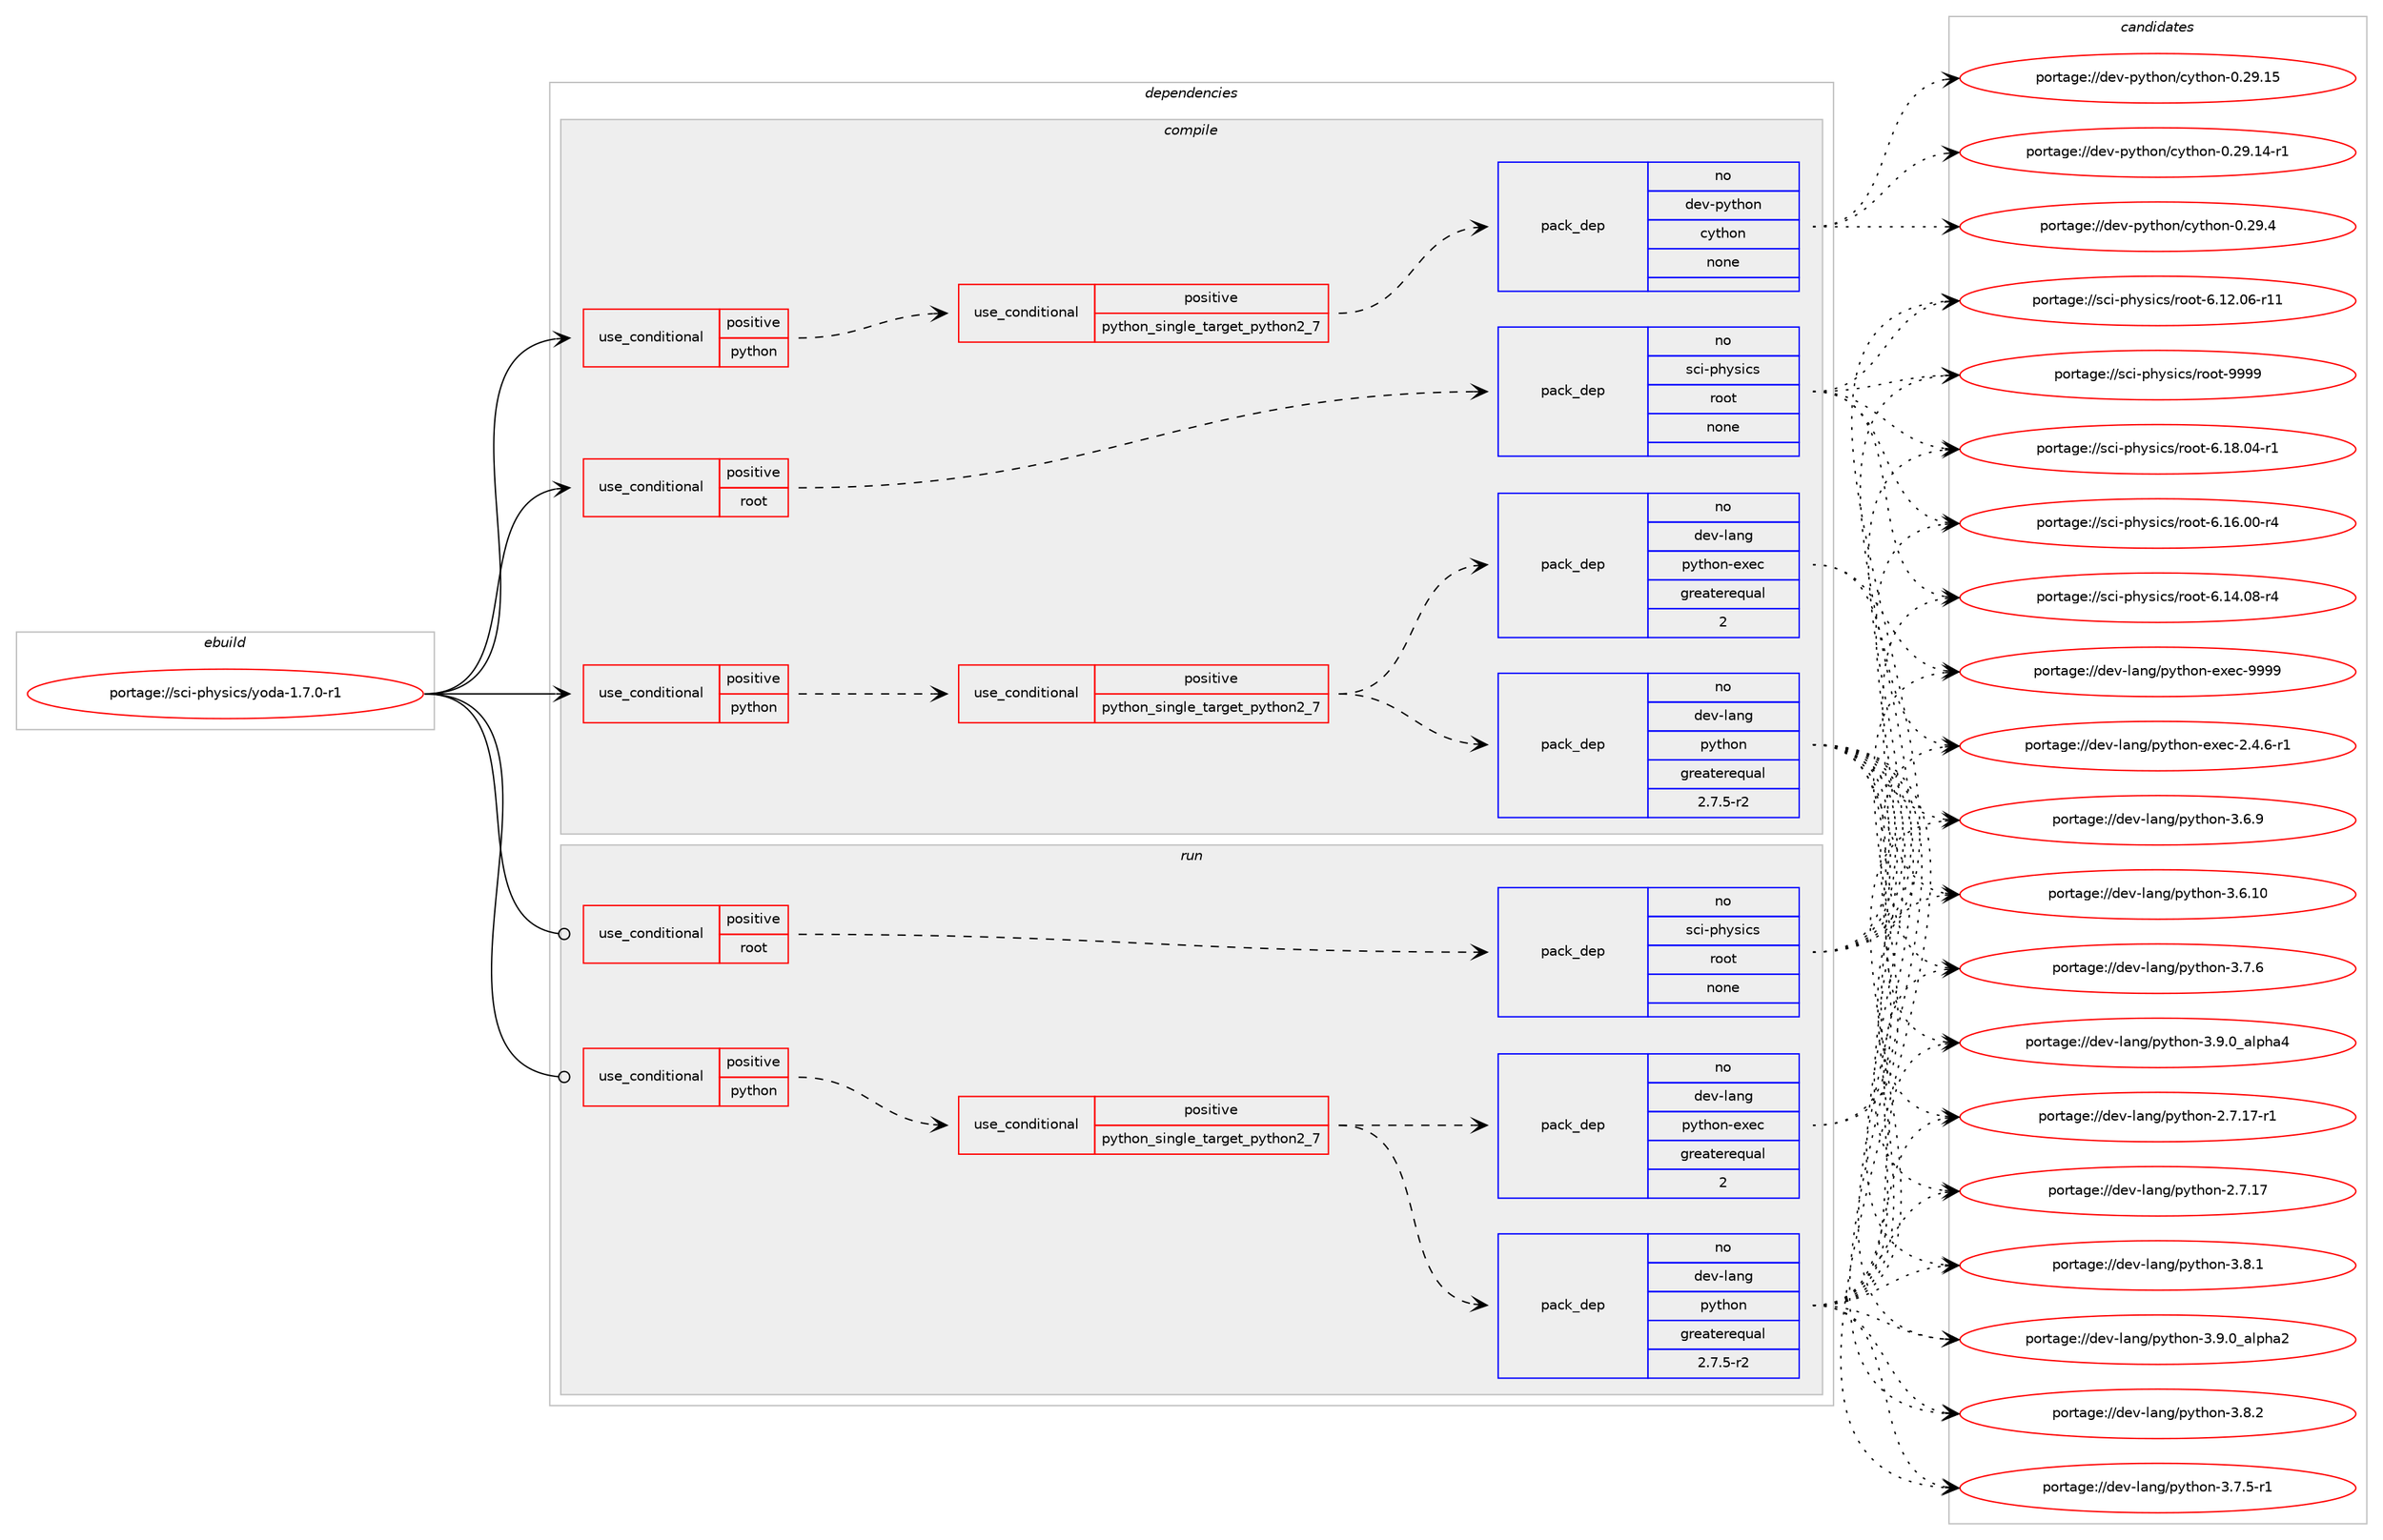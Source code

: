 digraph prolog {

# *************
# Graph options
# *************

newrank=true;
concentrate=true;
compound=true;
graph [rankdir=LR,fontname=Helvetica,fontsize=10,ranksep=1.5];#, ranksep=2.5, nodesep=0.2];
edge  [arrowhead=vee];
node  [fontname=Helvetica,fontsize=10];

# **********
# The ebuild
# **********

subgraph cluster_leftcol {
color=gray;
rank=same;
label=<<i>ebuild</i>>;
id [label="portage://sci-physics/yoda-1.7.0-r1", color=red, width=4, href="../sci-physics/yoda-1.7.0-r1.svg"];
}

# ****************
# The dependencies
# ****************

subgraph cluster_midcol {
color=gray;
label=<<i>dependencies</i>>;
subgraph cluster_compile {
fillcolor="#eeeeee";
style=filled;
label=<<i>compile</i>>;
subgraph cond9179 {
dependency44760 [label=<<TABLE BORDER="0" CELLBORDER="1" CELLSPACING="0" CELLPADDING="4"><TR><TD ROWSPAN="3" CELLPADDING="10">use_conditional</TD></TR><TR><TD>positive</TD></TR><TR><TD>python</TD></TR></TABLE>>, shape=none, color=red];
subgraph cond9180 {
dependency44761 [label=<<TABLE BORDER="0" CELLBORDER="1" CELLSPACING="0" CELLPADDING="4"><TR><TD ROWSPAN="3" CELLPADDING="10">use_conditional</TD></TR><TR><TD>positive</TD></TR><TR><TD>python_single_target_python2_7</TD></TR></TABLE>>, shape=none, color=red];
subgraph pack34593 {
dependency44762 [label=<<TABLE BORDER="0" CELLBORDER="1" CELLSPACING="0" CELLPADDING="4" WIDTH="220"><TR><TD ROWSPAN="6" CELLPADDING="30">pack_dep</TD></TR><TR><TD WIDTH="110">no</TD></TR><TR><TD>dev-lang</TD></TR><TR><TD>python</TD></TR><TR><TD>greaterequal</TD></TR><TR><TD>2.7.5-r2</TD></TR></TABLE>>, shape=none, color=blue];
}
dependency44761:e -> dependency44762:w [weight=20,style="dashed",arrowhead="vee"];
subgraph pack34594 {
dependency44763 [label=<<TABLE BORDER="0" CELLBORDER="1" CELLSPACING="0" CELLPADDING="4" WIDTH="220"><TR><TD ROWSPAN="6" CELLPADDING="30">pack_dep</TD></TR><TR><TD WIDTH="110">no</TD></TR><TR><TD>dev-lang</TD></TR><TR><TD>python-exec</TD></TR><TR><TD>greaterequal</TD></TR><TR><TD>2</TD></TR></TABLE>>, shape=none, color=blue];
}
dependency44761:e -> dependency44763:w [weight=20,style="dashed",arrowhead="vee"];
}
dependency44760:e -> dependency44761:w [weight=20,style="dashed",arrowhead="vee"];
}
id:e -> dependency44760:w [weight=20,style="solid",arrowhead="vee"];
subgraph cond9181 {
dependency44764 [label=<<TABLE BORDER="0" CELLBORDER="1" CELLSPACING="0" CELLPADDING="4"><TR><TD ROWSPAN="3" CELLPADDING="10">use_conditional</TD></TR><TR><TD>positive</TD></TR><TR><TD>python</TD></TR></TABLE>>, shape=none, color=red];
subgraph cond9182 {
dependency44765 [label=<<TABLE BORDER="0" CELLBORDER="1" CELLSPACING="0" CELLPADDING="4"><TR><TD ROWSPAN="3" CELLPADDING="10">use_conditional</TD></TR><TR><TD>positive</TD></TR><TR><TD>python_single_target_python2_7</TD></TR></TABLE>>, shape=none, color=red];
subgraph pack34595 {
dependency44766 [label=<<TABLE BORDER="0" CELLBORDER="1" CELLSPACING="0" CELLPADDING="4" WIDTH="220"><TR><TD ROWSPAN="6" CELLPADDING="30">pack_dep</TD></TR><TR><TD WIDTH="110">no</TD></TR><TR><TD>dev-python</TD></TR><TR><TD>cython</TD></TR><TR><TD>none</TD></TR><TR><TD></TD></TR></TABLE>>, shape=none, color=blue];
}
dependency44765:e -> dependency44766:w [weight=20,style="dashed",arrowhead="vee"];
}
dependency44764:e -> dependency44765:w [weight=20,style="dashed",arrowhead="vee"];
}
id:e -> dependency44764:w [weight=20,style="solid",arrowhead="vee"];
subgraph cond9183 {
dependency44767 [label=<<TABLE BORDER="0" CELLBORDER="1" CELLSPACING="0" CELLPADDING="4"><TR><TD ROWSPAN="3" CELLPADDING="10">use_conditional</TD></TR><TR><TD>positive</TD></TR><TR><TD>root</TD></TR></TABLE>>, shape=none, color=red];
subgraph pack34596 {
dependency44768 [label=<<TABLE BORDER="0" CELLBORDER="1" CELLSPACING="0" CELLPADDING="4" WIDTH="220"><TR><TD ROWSPAN="6" CELLPADDING="30">pack_dep</TD></TR><TR><TD WIDTH="110">no</TD></TR><TR><TD>sci-physics</TD></TR><TR><TD>root</TD></TR><TR><TD>none</TD></TR><TR><TD></TD></TR></TABLE>>, shape=none, color=blue];
}
dependency44767:e -> dependency44768:w [weight=20,style="dashed",arrowhead="vee"];
}
id:e -> dependency44767:w [weight=20,style="solid",arrowhead="vee"];
}
subgraph cluster_compileandrun {
fillcolor="#eeeeee";
style=filled;
label=<<i>compile and run</i>>;
}
subgraph cluster_run {
fillcolor="#eeeeee";
style=filled;
label=<<i>run</i>>;
subgraph cond9184 {
dependency44769 [label=<<TABLE BORDER="0" CELLBORDER="1" CELLSPACING="0" CELLPADDING="4"><TR><TD ROWSPAN="3" CELLPADDING="10">use_conditional</TD></TR><TR><TD>positive</TD></TR><TR><TD>python</TD></TR></TABLE>>, shape=none, color=red];
subgraph cond9185 {
dependency44770 [label=<<TABLE BORDER="0" CELLBORDER="1" CELLSPACING="0" CELLPADDING="4"><TR><TD ROWSPAN="3" CELLPADDING="10">use_conditional</TD></TR><TR><TD>positive</TD></TR><TR><TD>python_single_target_python2_7</TD></TR></TABLE>>, shape=none, color=red];
subgraph pack34597 {
dependency44771 [label=<<TABLE BORDER="0" CELLBORDER="1" CELLSPACING="0" CELLPADDING="4" WIDTH="220"><TR><TD ROWSPAN="6" CELLPADDING="30">pack_dep</TD></TR><TR><TD WIDTH="110">no</TD></TR><TR><TD>dev-lang</TD></TR><TR><TD>python</TD></TR><TR><TD>greaterequal</TD></TR><TR><TD>2.7.5-r2</TD></TR></TABLE>>, shape=none, color=blue];
}
dependency44770:e -> dependency44771:w [weight=20,style="dashed",arrowhead="vee"];
subgraph pack34598 {
dependency44772 [label=<<TABLE BORDER="0" CELLBORDER="1" CELLSPACING="0" CELLPADDING="4" WIDTH="220"><TR><TD ROWSPAN="6" CELLPADDING="30">pack_dep</TD></TR><TR><TD WIDTH="110">no</TD></TR><TR><TD>dev-lang</TD></TR><TR><TD>python-exec</TD></TR><TR><TD>greaterequal</TD></TR><TR><TD>2</TD></TR></TABLE>>, shape=none, color=blue];
}
dependency44770:e -> dependency44772:w [weight=20,style="dashed",arrowhead="vee"];
}
dependency44769:e -> dependency44770:w [weight=20,style="dashed",arrowhead="vee"];
}
id:e -> dependency44769:w [weight=20,style="solid",arrowhead="odot"];
subgraph cond9186 {
dependency44773 [label=<<TABLE BORDER="0" CELLBORDER="1" CELLSPACING="0" CELLPADDING="4"><TR><TD ROWSPAN="3" CELLPADDING="10">use_conditional</TD></TR><TR><TD>positive</TD></TR><TR><TD>root</TD></TR></TABLE>>, shape=none, color=red];
subgraph pack34599 {
dependency44774 [label=<<TABLE BORDER="0" CELLBORDER="1" CELLSPACING="0" CELLPADDING="4" WIDTH="220"><TR><TD ROWSPAN="6" CELLPADDING="30">pack_dep</TD></TR><TR><TD WIDTH="110">no</TD></TR><TR><TD>sci-physics</TD></TR><TR><TD>root</TD></TR><TR><TD>none</TD></TR><TR><TD></TD></TR></TABLE>>, shape=none, color=blue];
}
dependency44773:e -> dependency44774:w [weight=20,style="dashed",arrowhead="vee"];
}
id:e -> dependency44773:w [weight=20,style="solid",arrowhead="odot"];
}
}

# **************
# The candidates
# **************

subgraph cluster_choices {
rank=same;
color=gray;
label=<<i>candidates</i>>;

subgraph choice34593 {
color=black;
nodesep=1;
choice10010111845108971101034711212111610411111045514657464895971081121049752 [label="portage://dev-lang/python-3.9.0_alpha4", color=red, width=4,href="../dev-lang/python-3.9.0_alpha4.svg"];
choice10010111845108971101034711212111610411111045514657464895971081121049750 [label="portage://dev-lang/python-3.9.0_alpha2", color=red, width=4,href="../dev-lang/python-3.9.0_alpha2.svg"];
choice100101118451089711010347112121116104111110455146564650 [label="portage://dev-lang/python-3.8.2", color=red, width=4,href="../dev-lang/python-3.8.2.svg"];
choice100101118451089711010347112121116104111110455146564649 [label="portage://dev-lang/python-3.8.1", color=red, width=4,href="../dev-lang/python-3.8.1.svg"];
choice100101118451089711010347112121116104111110455146554654 [label="portage://dev-lang/python-3.7.6", color=red, width=4,href="../dev-lang/python-3.7.6.svg"];
choice1001011184510897110103471121211161041111104551465546534511449 [label="portage://dev-lang/python-3.7.5-r1", color=red, width=4,href="../dev-lang/python-3.7.5-r1.svg"];
choice100101118451089711010347112121116104111110455146544657 [label="portage://dev-lang/python-3.6.9", color=red, width=4,href="../dev-lang/python-3.6.9.svg"];
choice10010111845108971101034711212111610411111045514654464948 [label="portage://dev-lang/python-3.6.10", color=red, width=4,href="../dev-lang/python-3.6.10.svg"];
choice100101118451089711010347112121116104111110455046554649554511449 [label="portage://dev-lang/python-2.7.17-r1", color=red, width=4,href="../dev-lang/python-2.7.17-r1.svg"];
choice10010111845108971101034711212111610411111045504655464955 [label="portage://dev-lang/python-2.7.17", color=red, width=4,href="../dev-lang/python-2.7.17.svg"];
dependency44762:e -> choice10010111845108971101034711212111610411111045514657464895971081121049752:w [style=dotted,weight="100"];
dependency44762:e -> choice10010111845108971101034711212111610411111045514657464895971081121049750:w [style=dotted,weight="100"];
dependency44762:e -> choice100101118451089711010347112121116104111110455146564650:w [style=dotted,weight="100"];
dependency44762:e -> choice100101118451089711010347112121116104111110455146564649:w [style=dotted,weight="100"];
dependency44762:e -> choice100101118451089711010347112121116104111110455146554654:w [style=dotted,weight="100"];
dependency44762:e -> choice1001011184510897110103471121211161041111104551465546534511449:w [style=dotted,weight="100"];
dependency44762:e -> choice100101118451089711010347112121116104111110455146544657:w [style=dotted,weight="100"];
dependency44762:e -> choice10010111845108971101034711212111610411111045514654464948:w [style=dotted,weight="100"];
dependency44762:e -> choice100101118451089711010347112121116104111110455046554649554511449:w [style=dotted,weight="100"];
dependency44762:e -> choice10010111845108971101034711212111610411111045504655464955:w [style=dotted,weight="100"];
}
subgraph choice34594 {
color=black;
nodesep=1;
choice10010111845108971101034711212111610411111045101120101994557575757 [label="portage://dev-lang/python-exec-9999", color=red, width=4,href="../dev-lang/python-exec-9999.svg"];
choice10010111845108971101034711212111610411111045101120101994550465246544511449 [label="portage://dev-lang/python-exec-2.4.6-r1", color=red, width=4,href="../dev-lang/python-exec-2.4.6-r1.svg"];
dependency44763:e -> choice10010111845108971101034711212111610411111045101120101994557575757:w [style=dotted,weight="100"];
dependency44763:e -> choice10010111845108971101034711212111610411111045101120101994550465246544511449:w [style=dotted,weight="100"];
}
subgraph choice34595 {
color=black;
nodesep=1;
choice10010111845112121116104111110479912111610411111045484650574652 [label="portage://dev-python/cython-0.29.4", color=red, width=4,href="../dev-python/cython-0.29.4.svg"];
choice1001011184511212111610411111047991211161041111104548465057464953 [label="portage://dev-python/cython-0.29.15", color=red, width=4,href="../dev-python/cython-0.29.15.svg"];
choice10010111845112121116104111110479912111610411111045484650574649524511449 [label="portage://dev-python/cython-0.29.14-r1", color=red, width=4,href="../dev-python/cython-0.29.14-r1.svg"];
dependency44766:e -> choice10010111845112121116104111110479912111610411111045484650574652:w [style=dotted,weight="100"];
dependency44766:e -> choice1001011184511212111610411111047991211161041111104548465057464953:w [style=dotted,weight="100"];
dependency44766:e -> choice10010111845112121116104111110479912111610411111045484650574649524511449:w [style=dotted,weight="100"];
}
subgraph choice34596 {
color=black;
nodesep=1;
choice115991054511210412111510599115471141111111164557575757 [label="portage://sci-physics/root-9999", color=red, width=4,href="../sci-physics/root-9999.svg"];
choice1159910545112104121115105991154711411111111645544649564648524511449 [label="portage://sci-physics/root-6.18.04-r1", color=red, width=4,href="../sci-physics/root-6.18.04-r1.svg"];
choice1159910545112104121115105991154711411111111645544649544648484511452 [label="portage://sci-physics/root-6.16.00-r4", color=red, width=4,href="../sci-physics/root-6.16.00-r4.svg"];
choice1159910545112104121115105991154711411111111645544649524648564511452 [label="portage://sci-physics/root-6.14.08-r4", color=red, width=4,href="../sci-physics/root-6.14.08-r4.svg"];
choice115991054511210412111510599115471141111111164554464950464854451144949 [label="portage://sci-physics/root-6.12.06-r11", color=red, width=4,href="../sci-physics/root-6.12.06-r11.svg"];
dependency44768:e -> choice115991054511210412111510599115471141111111164557575757:w [style=dotted,weight="100"];
dependency44768:e -> choice1159910545112104121115105991154711411111111645544649564648524511449:w [style=dotted,weight="100"];
dependency44768:e -> choice1159910545112104121115105991154711411111111645544649544648484511452:w [style=dotted,weight="100"];
dependency44768:e -> choice1159910545112104121115105991154711411111111645544649524648564511452:w [style=dotted,weight="100"];
dependency44768:e -> choice115991054511210412111510599115471141111111164554464950464854451144949:w [style=dotted,weight="100"];
}
subgraph choice34597 {
color=black;
nodesep=1;
choice10010111845108971101034711212111610411111045514657464895971081121049752 [label="portage://dev-lang/python-3.9.0_alpha4", color=red, width=4,href="../dev-lang/python-3.9.0_alpha4.svg"];
choice10010111845108971101034711212111610411111045514657464895971081121049750 [label="portage://dev-lang/python-3.9.0_alpha2", color=red, width=4,href="../dev-lang/python-3.9.0_alpha2.svg"];
choice100101118451089711010347112121116104111110455146564650 [label="portage://dev-lang/python-3.8.2", color=red, width=4,href="../dev-lang/python-3.8.2.svg"];
choice100101118451089711010347112121116104111110455146564649 [label="portage://dev-lang/python-3.8.1", color=red, width=4,href="../dev-lang/python-3.8.1.svg"];
choice100101118451089711010347112121116104111110455146554654 [label="portage://dev-lang/python-3.7.6", color=red, width=4,href="../dev-lang/python-3.7.6.svg"];
choice1001011184510897110103471121211161041111104551465546534511449 [label="portage://dev-lang/python-3.7.5-r1", color=red, width=4,href="../dev-lang/python-3.7.5-r1.svg"];
choice100101118451089711010347112121116104111110455146544657 [label="portage://dev-lang/python-3.6.9", color=red, width=4,href="../dev-lang/python-3.6.9.svg"];
choice10010111845108971101034711212111610411111045514654464948 [label="portage://dev-lang/python-3.6.10", color=red, width=4,href="../dev-lang/python-3.6.10.svg"];
choice100101118451089711010347112121116104111110455046554649554511449 [label="portage://dev-lang/python-2.7.17-r1", color=red, width=4,href="../dev-lang/python-2.7.17-r1.svg"];
choice10010111845108971101034711212111610411111045504655464955 [label="portage://dev-lang/python-2.7.17", color=red, width=4,href="../dev-lang/python-2.7.17.svg"];
dependency44771:e -> choice10010111845108971101034711212111610411111045514657464895971081121049752:w [style=dotted,weight="100"];
dependency44771:e -> choice10010111845108971101034711212111610411111045514657464895971081121049750:w [style=dotted,weight="100"];
dependency44771:e -> choice100101118451089711010347112121116104111110455146564650:w [style=dotted,weight="100"];
dependency44771:e -> choice100101118451089711010347112121116104111110455146564649:w [style=dotted,weight="100"];
dependency44771:e -> choice100101118451089711010347112121116104111110455146554654:w [style=dotted,weight="100"];
dependency44771:e -> choice1001011184510897110103471121211161041111104551465546534511449:w [style=dotted,weight="100"];
dependency44771:e -> choice100101118451089711010347112121116104111110455146544657:w [style=dotted,weight="100"];
dependency44771:e -> choice10010111845108971101034711212111610411111045514654464948:w [style=dotted,weight="100"];
dependency44771:e -> choice100101118451089711010347112121116104111110455046554649554511449:w [style=dotted,weight="100"];
dependency44771:e -> choice10010111845108971101034711212111610411111045504655464955:w [style=dotted,weight="100"];
}
subgraph choice34598 {
color=black;
nodesep=1;
choice10010111845108971101034711212111610411111045101120101994557575757 [label="portage://dev-lang/python-exec-9999", color=red, width=4,href="../dev-lang/python-exec-9999.svg"];
choice10010111845108971101034711212111610411111045101120101994550465246544511449 [label="portage://dev-lang/python-exec-2.4.6-r1", color=red, width=4,href="../dev-lang/python-exec-2.4.6-r1.svg"];
dependency44772:e -> choice10010111845108971101034711212111610411111045101120101994557575757:w [style=dotted,weight="100"];
dependency44772:e -> choice10010111845108971101034711212111610411111045101120101994550465246544511449:w [style=dotted,weight="100"];
}
subgraph choice34599 {
color=black;
nodesep=1;
choice115991054511210412111510599115471141111111164557575757 [label="portage://sci-physics/root-9999", color=red, width=4,href="../sci-physics/root-9999.svg"];
choice1159910545112104121115105991154711411111111645544649564648524511449 [label="portage://sci-physics/root-6.18.04-r1", color=red, width=4,href="../sci-physics/root-6.18.04-r1.svg"];
choice1159910545112104121115105991154711411111111645544649544648484511452 [label="portage://sci-physics/root-6.16.00-r4", color=red, width=4,href="../sci-physics/root-6.16.00-r4.svg"];
choice1159910545112104121115105991154711411111111645544649524648564511452 [label="portage://sci-physics/root-6.14.08-r4", color=red, width=4,href="../sci-physics/root-6.14.08-r4.svg"];
choice115991054511210412111510599115471141111111164554464950464854451144949 [label="portage://sci-physics/root-6.12.06-r11", color=red, width=4,href="../sci-physics/root-6.12.06-r11.svg"];
dependency44774:e -> choice115991054511210412111510599115471141111111164557575757:w [style=dotted,weight="100"];
dependency44774:e -> choice1159910545112104121115105991154711411111111645544649564648524511449:w [style=dotted,weight="100"];
dependency44774:e -> choice1159910545112104121115105991154711411111111645544649544648484511452:w [style=dotted,weight="100"];
dependency44774:e -> choice1159910545112104121115105991154711411111111645544649524648564511452:w [style=dotted,weight="100"];
dependency44774:e -> choice115991054511210412111510599115471141111111164554464950464854451144949:w [style=dotted,weight="100"];
}
}

}
